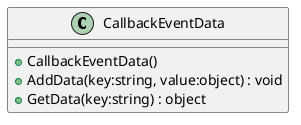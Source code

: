 @startuml
class CallbackEventData {
    + CallbackEventData()
    + AddData(key:string, value:object) : void
    + GetData(key:string) : object
}
@enduml
